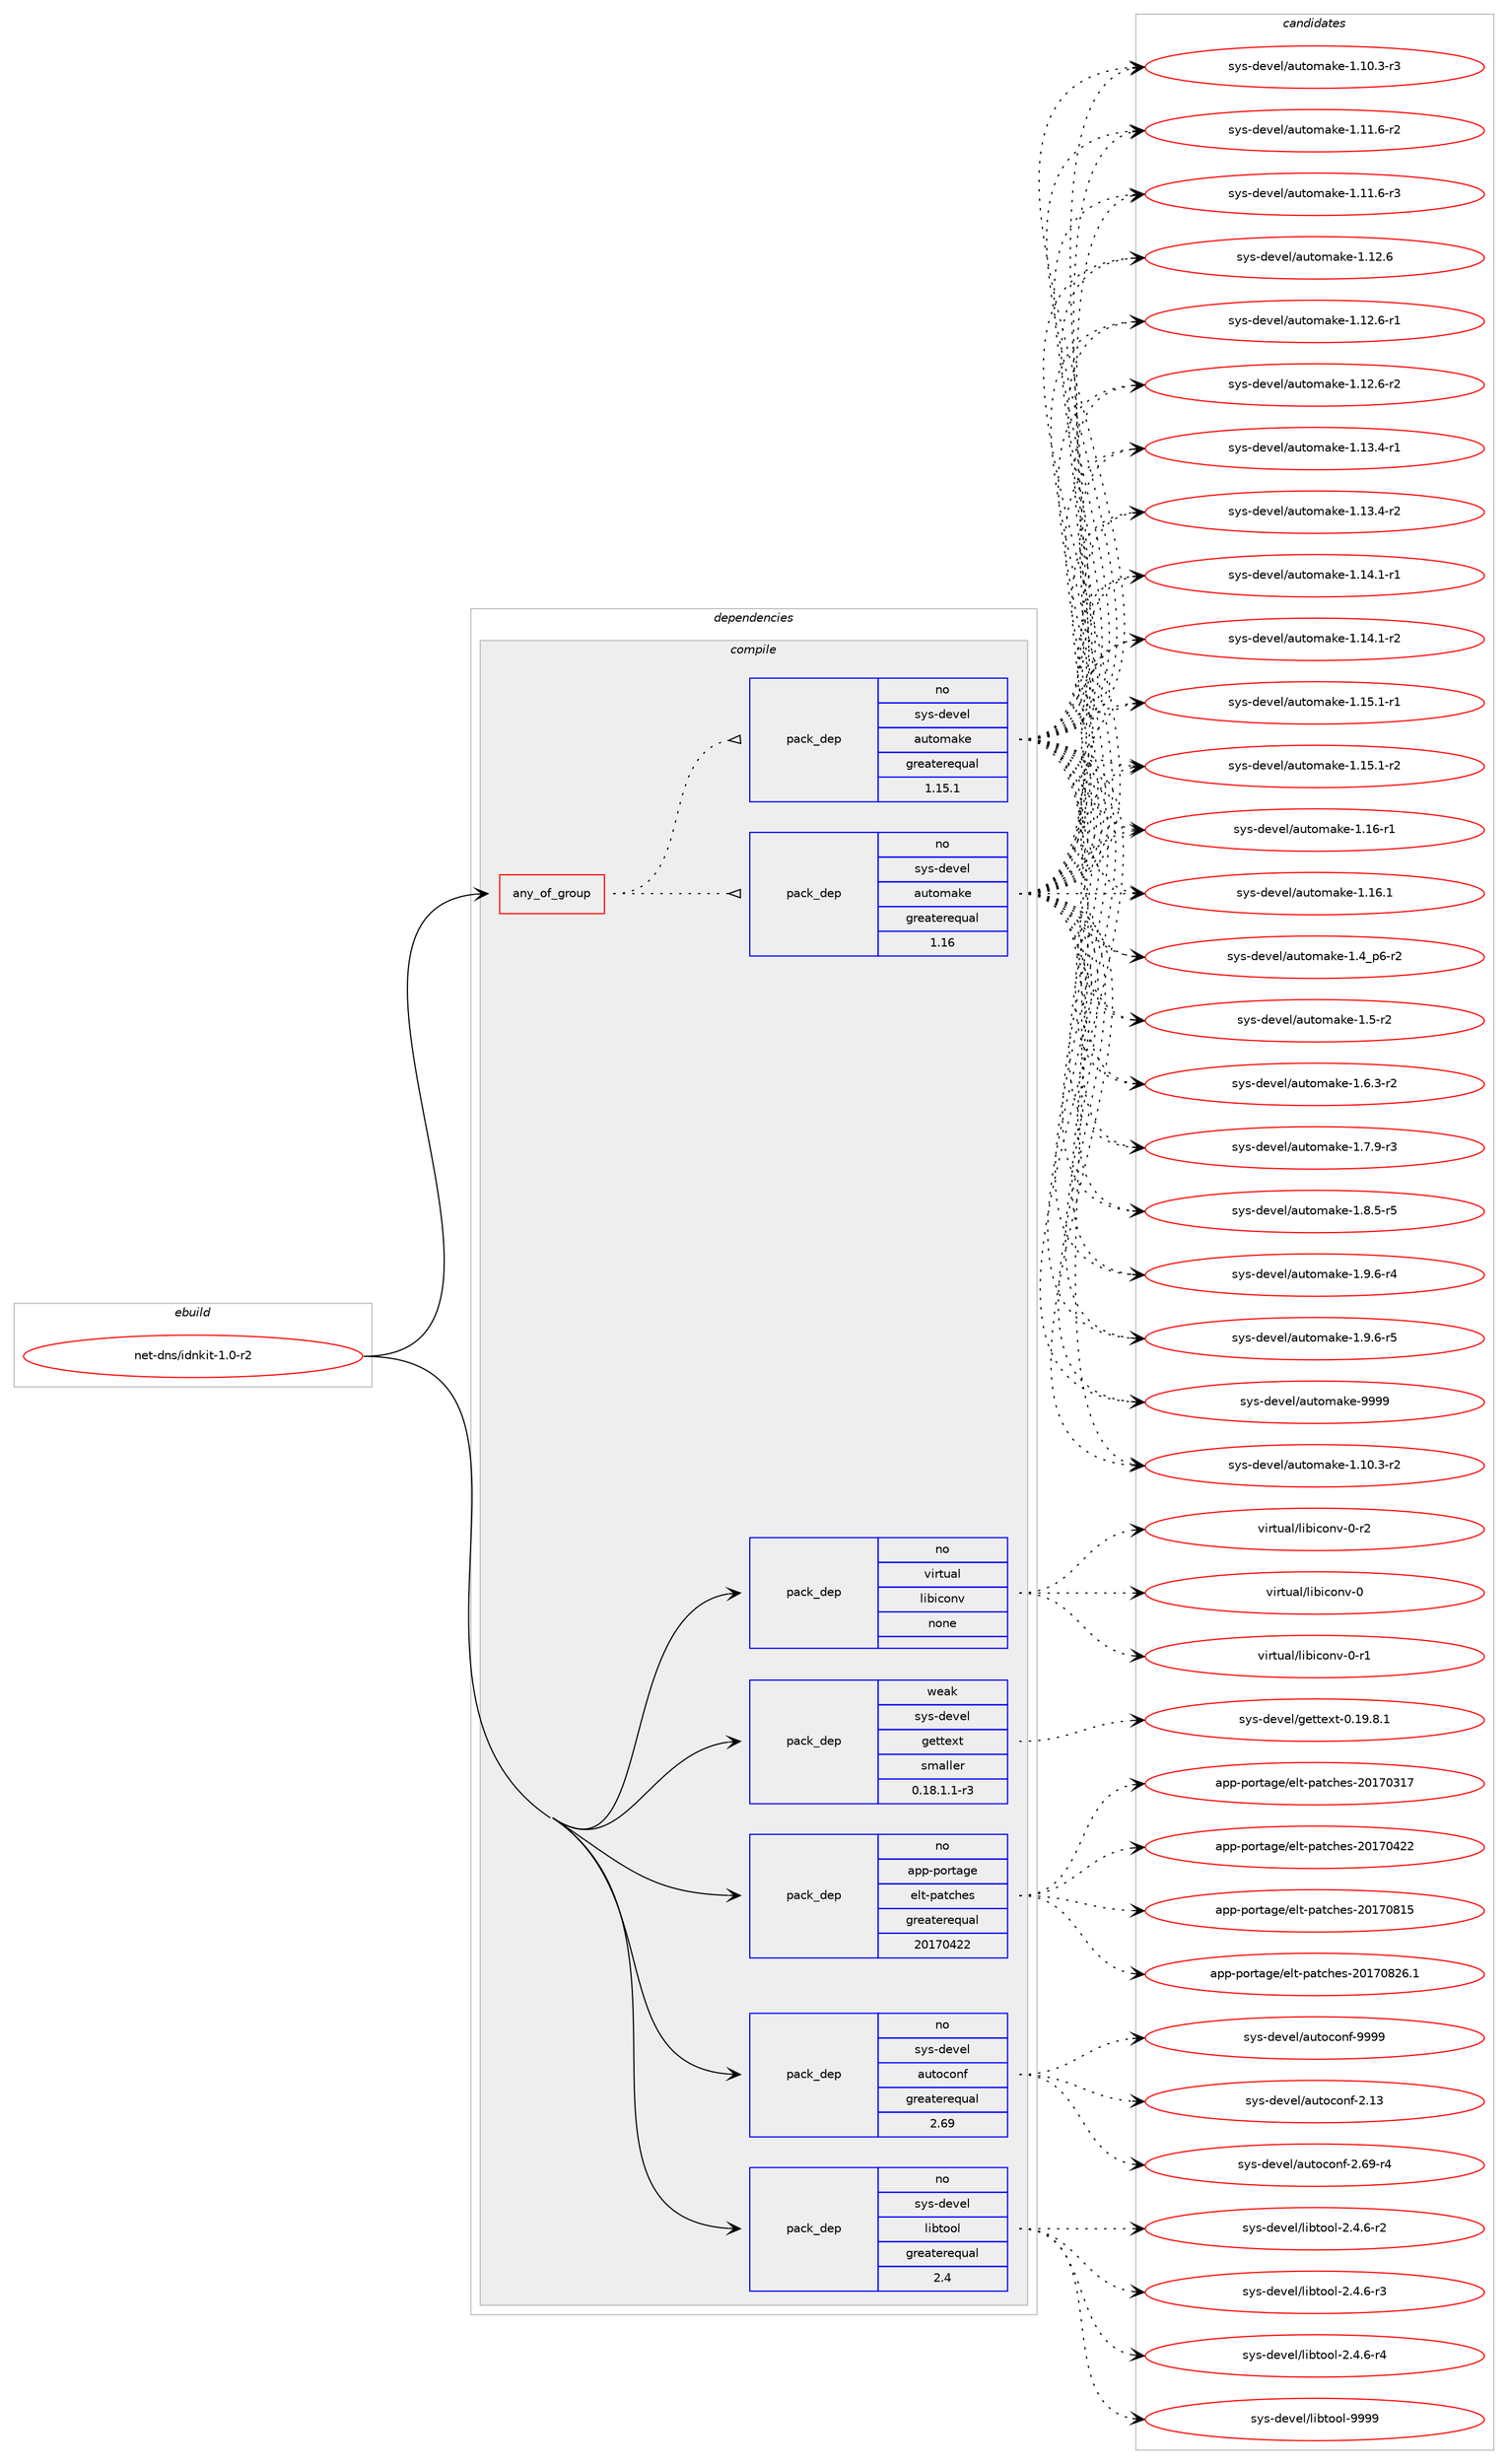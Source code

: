 digraph prolog {

# *************
# Graph options
# *************

newrank=true;
concentrate=true;
compound=true;
graph [rankdir=LR,fontname=Helvetica,fontsize=10,ranksep=1.5];#, ranksep=2.5, nodesep=0.2];
edge  [arrowhead=vee];
node  [fontname=Helvetica,fontsize=10];

# **********
# The ebuild
# **********

subgraph cluster_leftcol {
color=gray;
rank=same;
label=<<i>ebuild</i>>;
id [label="net-dns/idnkit-1.0-r2", color=red, width=4, href="../net-dns/idnkit-1.0-r2.svg"];
}

# ****************
# The dependencies
# ****************

subgraph cluster_midcol {
color=gray;
label=<<i>dependencies</i>>;
subgraph cluster_compile {
fillcolor="#eeeeee";
style=filled;
label=<<i>compile</i>>;
subgraph any20 {
dependency1084 [label=<<TABLE BORDER="0" CELLBORDER="1" CELLSPACING="0" CELLPADDING="4"><TR><TD CELLPADDING="10">any_of_group</TD></TR></TABLE>>, shape=none, color=red];subgraph pack698 {
dependency1085 [label=<<TABLE BORDER="0" CELLBORDER="1" CELLSPACING="0" CELLPADDING="4" WIDTH="220"><TR><TD ROWSPAN="6" CELLPADDING="30">pack_dep</TD></TR><TR><TD WIDTH="110">no</TD></TR><TR><TD>sys-devel</TD></TR><TR><TD>automake</TD></TR><TR><TD>greaterequal</TD></TR><TR><TD>1.16</TD></TR></TABLE>>, shape=none, color=blue];
}
dependency1084:e -> dependency1085:w [weight=20,style="dotted",arrowhead="oinv"];
subgraph pack699 {
dependency1086 [label=<<TABLE BORDER="0" CELLBORDER="1" CELLSPACING="0" CELLPADDING="4" WIDTH="220"><TR><TD ROWSPAN="6" CELLPADDING="30">pack_dep</TD></TR><TR><TD WIDTH="110">no</TD></TR><TR><TD>sys-devel</TD></TR><TR><TD>automake</TD></TR><TR><TD>greaterequal</TD></TR><TR><TD>1.15.1</TD></TR></TABLE>>, shape=none, color=blue];
}
dependency1084:e -> dependency1086:w [weight=20,style="dotted",arrowhead="oinv"];
}
id:e -> dependency1084:w [weight=20,style="solid",arrowhead="vee"];
subgraph pack700 {
dependency1087 [label=<<TABLE BORDER="0" CELLBORDER="1" CELLSPACING="0" CELLPADDING="4" WIDTH="220"><TR><TD ROWSPAN="6" CELLPADDING="30">pack_dep</TD></TR><TR><TD WIDTH="110">no</TD></TR><TR><TD>app-portage</TD></TR><TR><TD>elt-patches</TD></TR><TR><TD>greaterequal</TD></TR><TR><TD>20170422</TD></TR></TABLE>>, shape=none, color=blue];
}
id:e -> dependency1087:w [weight=20,style="solid",arrowhead="vee"];
subgraph pack701 {
dependency1088 [label=<<TABLE BORDER="0" CELLBORDER="1" CELLSPACING="0" CELLPADDING="4" WIDTH="220"><TR><TD ROWSPAN="6" CELLPADDING="30">pack_dep</TD></TR><TR><TD WIDTH="110">no</TD></TR><TR><TD>sys-devel</TD></TR><TR><TD>autoconf</TD></TR><TR><TD>greaterequal</TD></TR><TR><TD>2.69</TD></TR></TABLE>>, shape=none, color=blue];
}
id:e -> dependency1088:w [weight=20,style="solid",arrowhead="vee"];
subgraph pack702 {
dependency1089 [label=<<TABLE BORDER="0" CELLBORDER="1" CELLSPACING="0" CELLPADDING="4" WIDTH="220"><TR><TD ROWSPAN="6" CELLPADDING="30">pack_dep</TD></TR><TR><TD WIDTH="110">no</TD></TR><TR><TD>sys-devel</TD></TR><TR><TD>libtool</TD></TR><TR><TD>greaterequal</TD></TR><TR><TD>2.4</TD></TR></TABLE>>, shape=none, color=blue];
}
id:e -> dependency1089:w [weight=20,style="solid",arrowhead="vee"];
subgraph pack703 {
dependency1090 [label=<<TABLE BORDER="0" CELLBORDER="1" CELLSPACING="0" CELLPADDING="4" WIDTH="220"><TR><TD ROWSPAN="6" CELLPADDING="30">pack_dep</TD></TR><TR><TD WIDTH="110">no</TD></TR><TR><TD>virtual</TD></TR><TR><TD>libiconv</TD></TR><TR><TD>none</TD></TR><TR><TD></TD></TR></TABLE>>, shape=none, color=blue];
}
id:e -> dependency1090:w [weight=20,style="solid",arrowhead="vee"];
subgraph pack704 {
dependency1091 [label=<<TABLE BORDER="0" CELLBORDER="1" CELLSPACING="0" CELLPADDING="4" WIDTH="220"><TR><TD ROWSPAN="6" CELLPADDING="30">pack_dep</TD></TR><TR><TD WIDTH="110">weak</TD></TR><TR><TD>sys-devel</TD></TR><TR><TD>gettext</TD></TR><TR><TD>smaller</TD></TR><TR><TD>0.18.1.1-r3</TD></TR></TABLE>>, shape=none, color=blue];
}
id:e -> dependency1091:w [weight=20,style="solid",arrowhead="vee"];
}
subgraph cluster_compileandrun {
fillcolor="#eeeeee";
style=filled;
label=<<i>compile and run</i>>;
}
subgraph cluster_run {
fillcolor="#eeeeee";
style=filled;
label=<<i>run</i>>;
}
}

# **************
# The candidates
# **************

subgraph cluster_choices {
rank=same;
color=gray;
label=<<i>candidates</i>>;

subgraph choice698 {
color=black;
nodesep=1;
choice11512111545100101118101108479711711611110997107101454946494846514511450 [label="sys-devel/automake-1.10.3-r2", color=red, width=4,href="../sys-devel/automake-1.10.3-r2.svg"];
choice11512111545100101118101108479711711611110997107101454946494846514511451 [label="sys-devel/automake-1.10.3-r3", color=red, width=4,href="../sys-devel/automake-1.10.3-r3.svg"];
choice11512111545100101118101108479711711611110997107101454946494946544511450 [label="sys-devel/automake-1.11.6-r2", color=red, width=4,href="../sys-devel/automake-1.11.6-r2.svg"];
choice11512111545100101118101108479711711611110997107101454946494946544511451 [label="sys-devel/automake-1.11.6-r3", color=red, width=4,href="../sys-devel/automake-1.11.6-r3.svg"];
choice1151211154510010111810110847971171161111099710710145494649504654 [label="sys-devel/automake-1.12.6", color=red, width=4,href="../sys-devel/automake-1.12.6.svg"];
choice11512111545100101118101108479711711611110997107101454946495046544511449 [label="sys-devel/automake-1.12.6-r1", color=red, width=4,href="../sys-devel/automake-1.12.6-r1.svg"];
choice11512111545100101118101108479711711611110997107101454946495046544511450 [label="sys-devel/automake-1.12.6-r2", color=red, width=4,href="../sys-devel/automake-1.12.6-r2.svg"];
choice11512111545100101118101108479711711611110997107101454946495146524511449 [label="sys-devel/automake-1.13.4-r1", color=red, width=4,href="../sys-devel/automake-1.13.4-r1.svg"];
choice11512111545100101118101108479711711611110997107101454946495146524511450 [label="sys-devel/automake-1.13.4-r2", color=red, width=4,href="../sys-devel/automake-1.13.4-r2.svg"];
choice11512111545100101118101108479711711611110997107101454946495246494511449 [label="sys-devel/automake-1.14.1-r1", color=red, width=4,href="../sys-devel/automake-1.14.1-r1.svg"];
choice11512111545100101118101108479711711611110997107101454946495246494511450 [label="sys-devel/automake-1.14.1-r2", color=red, width=4,href="../sys-devel/automake-1.14.1-r2.svg"];
choice11512111545100101118101108479711711611110997107101454946495346494511449 [label="sys-devel/automake-1.15.1-r1", color=red, width=4,href="../sys-devel/automake-1.15.1-r1.svg"];
choice11512111545100101118101108479711711611110997107101454946495346494511450 [label="sys-devel/automake-1.15.1-r2", color=red, width=4,href="../sys-devel/automake-1.15.1-r2.svg"];
choice1151211154510010111810110847971171161111099710710145494649544511449 [label="sys-devel/automake-1.16-r1", color=red, width=4,href="../sys-devel/automake-1.16-r1.svg"];
choice1151211154510010111810110847971171161111099710710145494649544649 [label="sys-devel/automake-1.16.1", color=red, width=4,href="../sys-devel/automake-1.16.1.svg"];
choice115121115451001011181011084797117116111109971071014549465295112544511450 [label="sys-devel/automake-1.4_p6-r2", color=red, width=4,href="../sys-devel/automake-1.4_p6-r2.svg"];
choice11512111545100101118101108479711711611110997107101454946534511450 [label="sys-devel/automake-1.5-r2", color=red, width=4,href="../sys-devel/automake-1.5-r2.svg"];
choice115121115451001011181011084797117116111109971071014549465446514511450 [label="sys-devel/automake-1.6.3-r2", color=red, width=4,href="../sys-devel/automake-1.6.3-r2.svg"];
choice115121115451001011181011084797117116111109971071014549465546574511451 [label="sys-devel/automake-1.7.9-r3", color=red, width=4,href="../sys-devel/automake-1.7.9-r3.svg"];
choice115121115451001011181011084797117116111109971071014549465646534511453 [label="sys-devel/automake-1.8.5-r5", color=red, width=4,href="../sys-devel/automake-1.8.5-r5.svg"];
choice115121115451001011181011084797117116111109971071014549465746544511452 [label="sys-devel/automake-1.9.6-r4", color=red, width=4,href="../sys-devel/automake-1.9.6-r4.svg"];
choice115121115451001011181011084797117116111109971071014549465746544511453 [label="sys-devel/automake-1.9.6-r5", color=red, width=4,href="../sys-devel/automake-1.9.6-r5.svg"];
choice115121115451001011181011084797117116111109971071014557575757 [label="sys-devel/automake-9999", color=red, width=4,href="../sys-devel/automake-9999.svg"];
dependency1085:e -> choice11512111545100101118101108479711711611110997107101454946494846514511450:w [style=dotted,weight="100"];
dependency1085:e -> choice11512111545100101118101108479711711611110997107101454946494846514511451:w [style=dotted,weight="100"];
dependency1085:e -> choice11512111545100101118101108479711711611110997107101454946494946544511450:w [style=dotted,weight="100"];
dependency1085:e -> choice11512111545100101118101108479711711611110997107101454946494946544511451:w [style=dotted,weight="100"];
dependency1085:e -> choice1151211154510010111810110847971171161111099710710145494649504654:w [style=dotted,weight="100"];
dependency1085:e -> choice11512111545100101118101108479711711611110997107101454946495046544511449:w [style=dotted,weight="100"];
dependency1085:e -> choice11512111545100101118101108479711711611110997107101454946495046544511450:w [style=dotted,weight="100"];
dependency1085:e -> choice11512111545100101118101108479711711611110997107101454946495146524511449:w [style=dotted,weight="100"];
dependency1085:e -> choice11512111545100101118101108479711711611110997107101454946495146524511450:w [style=dotted,weight="100"];
dependency1085:e -> choice11512111545100101118101108479711711611110997107101454946495246494511449:w [style=dotted,weight="100"];
dependency1085:e -> choice11512111545100101118101108479711711611110997107101454946495246494511450:w [style=dotted,weight="100"];
dependency1085:e -> choice11512111545100101118101108479711711611110997107101454946495346494511449:w [style=dotted,weight="100"];
dependency1085:e -> choice11512111545100101118101108479711711611110997107101454946495346494511450:w [style=dotted,weight="100"];
dependency1085:e -> choice1151211154510010111810110847971171161111099710710145494649544511449:w [style=dotted,weight="100"];
dependency1085:e -> choice1151211154510010111810110847971171161111099710710145494649544649:w [style=dotted,weight="100"];
dependency1085:e -> choice115121115451001011181011084797117116111109971071014549465295112544511450:w [style=dotted,weight="100"];
dependency1085:e -> choice11512111545100101118101108479711711611110997107101454946534511450:w [style=dotted,weight="100"];
dependency1085:e -> choice115121115451001011181011084797117116111109971071014549465446514511450:w [style=dotted,weight="100"];
dependency1085:e -> choice115121115451001011181011084797117116111109971071014549465546574511451:w [style=dotted,weight="100"];
dependency1085:e -> choice115121115451001011181011084797117116111109971071014549465646534511453:w [style=dotted,weight="100"];
dependency1085:e -> choice115121115451001011181011084797117116111109971071014549465746544511452:w [style=dotted,weight="100"];
dependency1085:e -> choice115121115451001011181011084797117116111109971071014549465746544511453:w [style=dotted,weight="100"];
dependency1085:e -> choice115121115451001011181011084797117116111109971071014557575757:w [style=dotted,weight="100"];
}
subgraph choice699 {
color=black;
nodesep=1;
choice11512111545100101118101108479711711611110997107101454946494846514511450 [label="sys-devel/automake-1.10.3-r2", color=red, width=4,href="../sys-devel/automake-1.10.3-r2.svg"];
choice11512111545100101118101108479711711611110997107101454946494846514511451 [label="sys-devel/automake-1.10.3-r3", color=red, width=4,href="../sys-devel/automake-1.10.3-r3.svg"];
choice11512111545100101118101108479711711611110997107101454946494946544511450 [label="sys-devel/automake-1.11.6-r2", color=red, width=4,href="../sys-devel/automake-1.11.6-r2.svg"];
choice11512111545100101118101108479711711611110997107101454946494946544511451 [label="sys-devel/automake-1.11.6-r3", color=red, width=4,href="../sys-devel/automake-1.11.6-r3.svg"];
choice1151211154510010111810110847971171161111099710710145494649504654 [label="sys-devel/automake-1.12.6", color=red, width=4,href="../sys-devel/automake-1.12.6.svg"];
choice11512111545100101118101108479711711611110997107101454946495046544511449 [label="sys-devel/automake-1.12.6-r1", color=red, width=4,href="../sys-devel/automake-1.12.6-r1.svg"];
choice11512111545100101118101108479711711611110997107101454946495046544511450 [label="sys-devel/automake-1.12.6-r2", color=red, width=4,href="../sys-devel/automake-1.12.6-r2.svg"];
choice11512111545100101118101108479711711611110997107101454946495146524511449 [label="sys-devel/automake-1.13.4-r1", color=red, width=4,href="../sys-devel/automake-1.13.4-r1.svg"];
choice11512111545100101118101108479711711611110997107101454946495146524511450 [label="sys-devel/automake-1.13.4-r2", color=red, width=4,href="../sys-devel/automake-1.13.4-r2.svg"];
choice11512111545100101118101108479711711611110997107101454946495246494511449 [label="sys-devel/automake-1.14.1-r1", color=red, width=4,href="../sys-devel/automake-1.14.1-r1.svg"];
choice11512111545100101118101108479711711611110997107101454946495246494511450 [label="sys-devel/automake-1.14.1-r2", color=red, width=4,href="../sys-devel/automake-1.14.1-r2.svg"];
choice11512111545100101118101108479711711611110997107101454946495346494511449 [label="sys-devel/automake-1.15.1-r1", color=red, width=4,href="../sys-devel/automake-1.15.1-r1.svg"];
choice11512111545100101118101108479711711611110997107101454946495346494511450 [label="sys-devel/automake-1.15.1-r2", color=red, width=4,href="../sys-devel/automake-1.15.1-r2.svg"];
choice1151211154510010111810110847971171161111099710710145494649544511449 [label="sys-devel/automake-1.16-r1", color=red, width=4,href="../sys-devel/automake-1.16-r1.svg"];
choice1151211154510010111810110847971171161111099710710145494649544649 [label="sys-devel/automake-1.16.1", color=red, width=4,href="../sys-devel/automake-1.16.1.svg"];
choice115121115451001011181011084797117116111109971071014549465295112544511450 [label="sys-devel/automake-1.4_p6-r2", color=red, width=4,href="../sys-devel/automake-1.4_p6-r2.svg"];
choice11512111545100101118101108479711711611110997107101454946534511450 [label="sys-devel/automake-1.5-r2", color=red, width=4,href="../sys-devel/automake-1.5-r2.svg"];
choice115121115451001011181011084797117116111109971071014549465446514511450 [label="sys-devel/automake-1.6.3-r2", color=red, width=4,href="../sys-devel/automake-1.6.3-r2.svg"];
choice115121115451001011181011084797117116111109971071014549465546574511451 [label="sys-devel/automake-1.7.9-r3", color=red, width=4,href="../sys-devel/automake-1.7.9-r3.svg"];
choice115121115451001011181011084797117116111109971071014549465646534511453 [label="sys-devel/automake-1.8.5-r5", color=red, width=4,href="../sys-devel/automake-1.8.5-r5.svg"];
choice115121115451001011181011084797117116111109971071014549465746544511452 [label="sys-devel/automake-1.9.6-r4", color=red, width=4,href="../sys-devel/automake-1.9.6-r4.svg"];
choice115121115451001011181011084797117116111109971071014549465746544511453 [label="sys-devel/automake-1.9.6-r5", color=red, width=4,href="../sys-devel/automake-1.9.6-r5.svg"];
choice115121115451001011181011084797117116111109971071014557575757 [label="sys-devel/automake-9999", color=red, width=4,href="../sys-devel/automake-9999.svg"];
dependency1086:e -> choice11512111545100101118101108479711711611110997107101454946494846514511450:w [style=dotted,weight="100"];
dependency1086:e -> choice11512111545100101118101108479711711611110997107101454946494846514511451:w [style=dotted,weight="100"];
dependency1086:e -> choice11512111545100101118101108479711711611110997107101454946494946544511450:w [style=dotted,weight="100"];
dependency1086:e -> choice11512111545100101118101108479711711611110997107101454946494946544511451:w [style=dotted,weight="100"];
dependency1086:e -> choice1151211154510010111810110847971171161111099710710145494649504654:w [style=dotted,weight="100"];
dependency1086:e -> choice11512111545100101118101108479711711611110997107101454946495046544511449:w [style=dotted,weight="100"];
dependency1086:e -> choice11512111545100101118101108479711711611110997107101454946495046544511450:w [style=dotted,weight="100"];
dependency1086:e -> choice11512111545100101118101108479711711611110997107101454946495146524511449:w [style=dotted,weight="100"];
dependency1086:e -> choice11512111545100101118101108479711711611110997107101454946495146524511450:w [style=dotted,weight="100"];
dependency1086:e -> choice11512111545100101118101108479711711611110997107101454946495246494511449:w [style=dotted,weight="100"];
dependency1086:e -> choice11512111545100101118101108479711711611110997107101454946495246494511450:w [style=dotted,weight="100"];
dependency1086:e -> choice11512111545100101118101108479711711611110997107101454946495346494511449:w [style=dotted,weight="100"];
dependency1086:e -> choice11512111545100101118101108479711711611110997107101454946495346494511450:w [style=dotted,weight="100"];
dependency1086:e -> choice1151211154510010111810110847971171161111099710710145494649544511449:w [style=dotted,weight="100"];
dependency1086:e -> choice1151211154510010111810110847971171161111099710710145494649544649:w [style=dotted,weight="100"];
dependency1086:e -> choice115121115451001011181011084797117116111109971071014549465295112544511450:w [style=dotted,weight="100"];
dependency1086:e -> choice11512111545100101118101108479711711611110997107101454946534511450:w [style=dotted,weight="100"];
dependency1086:e -> choice115121115451001011181011084797117116111109971071014549465446514511450:w [style=dotted,weight="100"];
dependency1086:e -> choice115121115451001011181011084797117116111109971071014549465546574511451:w [style=dotted,weight="100"];
dependency1086:e -> choice115121115451001011181011084797117116111109971071014549465646534511453:w [style=dotted,weight="100"];
dependency1086:e -> choice115121115451001011181011084797117116111109971071014549465746544511452:w [style=dotted,weight="100"];
dependency1086:e -> choice115121115451001011181011084797117116111109971071014549465746544511453:w [style=dotted,weight="100"];
dependency1086:e -> choice115121115451001011181011084797117116111109971071014557575757:w [style=dotted,weight="100"];
}
subgraph choice700 {
color=black;
nodesep=1;
choice97112112451121111141169710310147101108116451129711699104101115455048495548514955 [label="app-portage/elt-patches-20170317", color=red, width=4,href="../app-portage/elt-patches-20170317.svg"];
choice97112112451121111141169710310147101108116451129711699104101115455048495548525050 [label="app-portage/elt-patches-20170422", color=red, width=4,href="../app-portage/elt-patches-20170422.svg"];
choice97112112451121111141169710310147101108116451129711699104101115455048495548564953 [label="app-portage/elt-patches-20170815", color=red, width=4,href="../app-portage/elt-patches-20170815.svg"];
choice971121124511211111411697103101471011081164511297116991041011154550484955485650544649 [label="app-portage/elt-patches-20170826.1", color=red, width=4,href="../app-portage/elt-patches-20170826.1.svg"];
dependency1087:e -> choice97112112451121111141169710310147101108116451129711699104101115455048495548514955:w [style=dotted,weight="100"];
dependency1087:e -> choice97112112451121111141169710310147101108116451129711699104101115455048495548525050:w [style=dotted,weight="100"];
dependency1087:e -> choice97112112451121111141169710310147101108116451129711699104101115455048495548564953:w [style=dotted,weight="100"];
dependency1087:e -> choice971121124511211111411697103101471011081164511297116991041011154550484955485650544649:w [style=dotted,weight="100"];
}
subgraph choice701 {
color=black;
nodesep=1;
choice115121115451001011181011084797117116111991111101024550464951 [label="sys-devel/autoconf-2.13", color=red, width=4,href="../sys-devel/autoconf-2.13.svg"];
choice1151211154510010111810110847971171161119911111010245504654574511452 [label="sys-devel/autoconf-2.69-r4", color=red, width=4,href="../sys-devel/autoconf-2.69-r4.svg"];
choice115121115451001011181011084797117116111991111101024557575757 [label="sys-devel/autoconf-9999", color=red, width=4,href="../sys-devel/autoconf-9999.svg"];
dependency1088:e -> choice115121115451001011181011084797117116111991111101024550464951:w [style=dotted,weight="100"];
dependency1088:e -> choice1151211154510010111810110847971171161119911111010245504654574511452:w [style=dotted,weight="100"];
dependency1088:e -> choice115121115451001011181011084797117116111991111101024557575757:w [style=dotted,weight="100"];
}
subgraph choice702 {
color=black;
nodesep=1;
choice1151211154510010111810110847108105981161111111084550465246544511450 [label="sys-devel/libtool-2.4.6-r2", color=red, width=4,href="../sys-devel/libtool-2.4.6-r2.svg"];
choice1151211154510010111810110847108105981161111111084550465246544511451 [label="sys-devel/libtool-2.4.6-r3", color=red, width=4,href="../sys-devel/libtool-2.4.6-r3.svg"];
choice1151211154510010111810110847108105981161111111084550465246544511452 [label="sys-devel/libtool-2.4.6-r4", color=red, width=4,href="../sys-devel/libtool-2.4.6-r4.svg"];
choice1151211154510010111810110847108105981161111111084557575757 [label="sys-devel/libtool-9999", color=red, width=4,href="../sys-devel/libtool-9999.svg"];
dependency1089:e -> choice1151211154510010111810110847108105981161111111084550465246544511450:w [style=dotted,weight="100"];
dependency1089:e -> choice1151211154510010111810110847108105981161111111084550465246544511451:w [style=dotted,weight="100"];
dependency1089:e -> choice1151211154510010111810110847108105981161111111084550465246544511452:w [style=dotted,weight="100"];
dependency1089:e -> choice1151211154510010111810110847108105981161111111084557575757:w [style=dotted,weight="100"];
}
subgraph choice703 {
color=black;
nodesep=1;
choice118105114116117971084710810598105991111101184548 [label="virtual/libiconv-0", color=red, width=4,href="../virtual/libiconv-0.svg"];
choice1181051141161179710847108105981059911111011845484511449 [label="virtual/libiconv-0-r1", color=red, width=4,href="../virtual/libiconv-0-r1.svg"];
choice1181051141161179710847108105981059911111011845484511450 [label="virtual/libiconv-0-r2", color=red, width=4,href="../virtual/libiconv-0-r2.svg"];
dependency1090:e -> choice118105114116117971084710810598105991111101184548:w [style=dotted,weight="100"];
dependency1090:e -> choice1181051141161179710847108105981059911111011845484511449:w [style=dotted,weight="100"];
dependency1090:e -> choice1181051141161179710847108105981059911111011845484511450:w [style=dotted,weight="100"];
}
subgraph choice704 {
color=black;
nodesep=1;
choice1151211154510010111810110847103101116116101120116454846495746564649 [label="sys-devel/gettext-0.19.8.1", color=red, width=4,href="../sys-devel/gettext-0.19.8.1.svg"];
dependency1091:e -> choice1151211154510010111810110847103101116116101120116454846495746564649:w [style=dotted,weight="100"];
}
}

}

